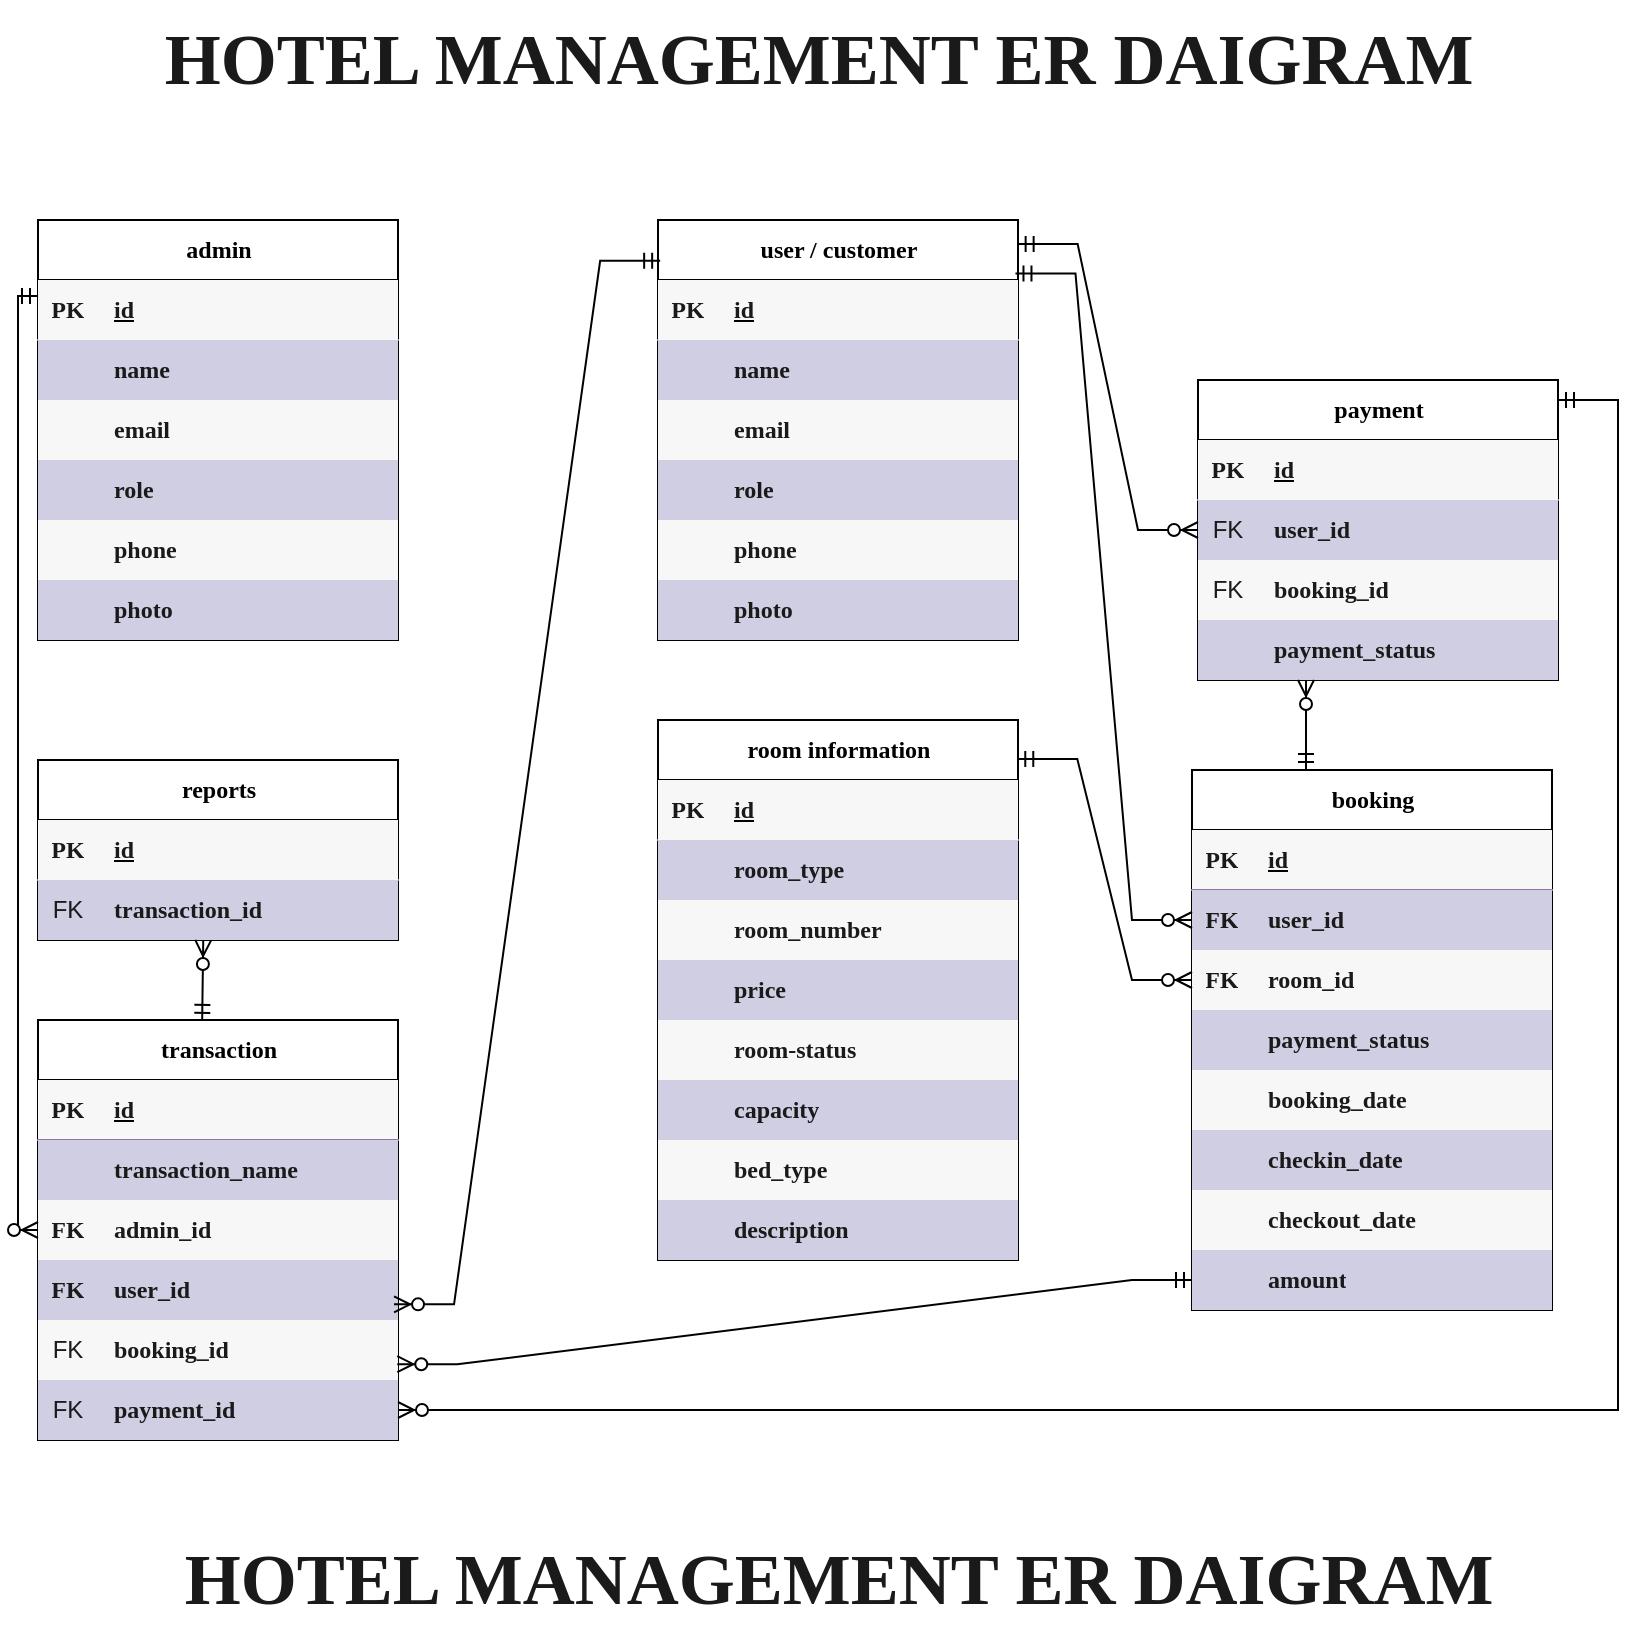 <mxfile version="21.3.5" type="device">
  <diagram id="C5RBs43oDa-KdzZeNtuy" name="Page-1">
    <mxGraphModel dx="1257" dy="1778" grid="1" gridSize="10" guides="1" tooltips="1" connect="1" arrows="1" fold="1" page="1" pageScale="1" pageWidth="827" pageHeight="1169" background="#ffffff" math="0" shadow="0">
      <root>
        <mxCell id="WIyWlLk6GJQsqaUBKTNV-0" />
        <mxCell id="WIyWlLk6GJQsqaUBKTNV-1" parent="WIyWlLk6GJQsqaUBKTNV-0" />
        <mxCell id="de1BIkefBq2AKRC7GLO7-36" value="&lt;font face=&quot;Times New Roman&quot;&gt;user / customer&lt;/font&gt;" style="shape=table;startSize=30;container=1;collapsible=1;childLayout=tableLayout;fixedRows=1;rowLines=0;fontStyle=1;align=center;resizeLast=1;html=1;" vertex="1" parent="WIyWlLk6GJQsqaUBKTNV-1">
          <mxGeometry x="380" y="40" width="180" height="210" as="geometry" />
        </mxCell>
        <mxCell id="de1BIkefBq2AKRC7GLO7-37" value="" style="shape=tableRow;horizontal=0;startSize=0;swimlaneHead=0;swimlaneBody=0;fillColor=#F1F5F9;collapsible=0;dropTarget=0;points=[[0,0.5],[1,0.5]];portConstraint=eastwest;top=0;left=0;right=0;bottom=1;strokeColor=#9673a6;" vertex="1" parent="de1BIkefBq2AKRC7GLO7-36">
          <mxGeometry y="30" width="180" height="30" as="geometry" />
        </mxCell>
        <mxCell id="de1BIkefBq2AKRC7GLO7-38" value="&lt;font face=&quot;Times New Roman&quot; color=&quot;#1a1a1a&quot;&gt;PK&lt;/font&gt;" style="shape=partialRectangle;connectable=0;fillColor=#F7F7F8;top=0;left=0;bottom=0;right=0;fontStyle=1;overflow=hidden;whiteSpace=wrap;html=1;strokeColor=#36393d;" vertex="1" parent="de1BIkefBq2AKRC7GLO7-37">
          <mxGeometry width="30" height="30" as="geometry">
            <mxRectangle width="30" height="30" as="alternateBounds" />
          </mxGeometry>
        </mxCell>
        <mxCell id="de1BIkefBq2AKRC7GLO7-39" value="&lt;font face=&quot;Times New Roman&quot; color=&quot;#1a1a1a&quot;&gt;id&lt;/font&gt;" style="shape=partialRectangle;connectable=0;fillColor=#F7F7F8;top=0;left=0;bottom=0;right=0;align=left;spacingLeft=6;fontStyle=5;overflow=hidden;whiteSpace=wrap;html=1;strokeColor=#36393d;" vertex="1" parent="de1BIkefBq2AKRC7GLO7-37">
          <mxGeometry x="30" width="150" height="30" as="geometry">
            <mxRectangle width="150" height="30" as="alternateBounds" />
          </mxGeometry>
        </mxCell>
        <mxCell id="de1BIkefBq2AKRC7GLO7-40" value="" style="shape=tableRow;horizontal=0;startSize=0;swimlaneHead=0;swimlaneBody=0;fillColor=#d0cee2;collapsible=0;dropTarget=0;points=[[0,0.5],[1,0.5]];portConstraint=eastwest;top=0;left=0;right=0;bottom=0;strokeColor=#56517e;" vertex="1" parent="de1BIkefBq2AKRC7GLO7-36">
          <mxGeometry y="60" width="180" height="30" as="geometry" />
        </mxCell>
        <mxCell id="de1BIkefBq2AKRC7GLO7-41" value="" style="shape=partialRectangle;connectable=0;fillColor=none;top=0;left=0;bottom=0;right=0;editable=1;overflow=hidden;whiteSpace=wrap;html=1;" vertex="1" parent="de1BIkefBq2AKRC7GLO7-40">
          <mxGeometry width="30" height="30" as="geometry">
            <mxRectangle width="30" height="30" as="alternateBounds" />
          </mxGeometry>
        </mxCell>
        <mxCell id="de1BIkefBq2AKRC7GLO7-42" value="&lt;font face=&quot;Times New Roman&quot; color=&quot;#1a1a1a&quot;&gt;&lt;b&gt;name&lt;/b&gt;&lt;/font&gt;" style="shape=partialRectangle;connectable=0;fillColor=none;top=0;left=0;bottom=0;right=0;align=left;spacingLeft=6;overflow=hidden;whiteSpace=wrap;html=1;" vertex="1" parent="de1BIkefBq2AKRC7GLO7-40">
          <mxGeometry x="30" width="150" height="30" as="geometry">
            <mxRectangle width="150" height="30" as="alternateBounds" />
          </mxGeometry>
        </mxCell>
        <mxCell id="de1BIkefBq2AKRC7GLO7-43" value="" style="shape=tableRow;horizontal=0;startSize=0;swimlaneHead=0;swimlaneBody=0;fillColor=#F7F7F8;collapsible=0;dropTarget=0;points=[[0,0.5],[1,0.5]];portConstraint=eastwest;top=0;left=0;right=0;bottom=0;strokeColor=#36393d;" vertex="1" parent="de1BIkefBq2AKRC7GLO7-36">
          <mxGeometry y="90" width="180" height="30" as="geometry" />
        </mxCell>
        <mxCell id="de1BIkefBq2AKRC7GLO7-44" value="" style="shape=partialRectangle;connectable=0;fillColor=none;top=0;left=0;bottom=0;right=0;editable=1;overflow=hidden;whiteSpace=wrap;html=1;" vertex="1" parent="de1BIkefBq2AKRC7GLO7-43">
          <mxGeometry width="30" height="30" as="geometry">
            <mxRectangle width="30" height="30" as="alternateBounds" />
          </mxGeometry>
        </mxCell>
        <mxCell id="de1BIkefBq2AKRC7GLO7-45" value="&lt;font face=&quot;Times New Roman&quot; color=&quot;#1a1a1a&quot;&gt;&lt;b&gt;email&lt;/b&gt;&lt;/font&gt;" style="shape=partialRectangle;connectable=0;fillColor=none;top=0;left=0;bottom=0;right=0;align=left;spacingLeft=6;overflow=hidden;whiteSpace=wrap;html=1;" vertex="1" parent="de1BIkefBq2AKRC7GLO7-43">
          <mxGeometry x="30" width="150" height="30" as="geometry">
            <mxRectangle width="150" height="30" as="alternateBounds" />
          </mxGeometry>
        </mxCell>
        <mxCell id="de1BIkefBq2AKRC7GLO7-46" value="" style="shape=tableRow;horizontal=0;startSize=0;swimlaneHead=0;swimlaneBody=0;fillColor=#d0cee2;collapsible=0;dropTarget=0;points=[[0,0.5],[1,0.5]];portConstraint=eastwest;top=0;left=0;right=0;bottom=0;strokeColor=#56517e;" vertex="1" parent="de1BIkefBq2AKRC7GLO7-36">
          <mxGeometry y="120" width="180" height="30" as="geometry" />
        </mxCell>
        <mxCell id="de1BIkefBq2AKRC7GLO7-47" value="" style="shape=partialRectangle;connectable=0;fillColor=none;top=0;left=0;bottom=0;right=0;editable=1;overflow=hidden;whiteSpace=wrap;html=1;" vertex="1" parent="de1BIkefBq2AKRC7GLO7-46">
          <mxGeometry width="30" height="30" as="geometry">
            <mxRectangle width="30" height="30" as="alternateBounds" />
          </mxGeometry>
        </mxCell>
        <mxCell id="de1BIkefBq2AKRC7GLO7-48" value="&lt;font face=&quot;Times New Roman&quot; color=&quot;#1a1a1a&quot;&gt;&lt;b&gt;role&lt;/b&gt;&lt;/font&gt;" style="shape=partialRectangle;connectable=0;fillColor=none;top=0;left=0;bottom=0;right=0;align=left;spacingLeft=6;overflow=hidden;whiteSpace=wrap;html=1;" vertex="1" parent="de1BIkefBq2AKRC7GLO7-46">
          <mxGeometry x="30" width="150" height="30" as="geometry">
            <mxRectangle width="150" height="30" as="alternateBounds" />
          </mxGeometry>
        </mxCell>
        <mxCell id="de1BIkefBq2AKRC7GLO7-65" value="" style="shape=tableRow;horizontal=0;startSize=0;swimlaneHead=0;swimlaneBody=0;fillColor=#F7F7F8;collapsible=0;dropTarget=0;points=[[0,0.5],[1,0.5]];portConstraint=eastwest;top=0;left=0;right=0;bottom=0;strokeColor=#36393d;" vertex="1" parent="de1BIkefBq2AKRC7GLO7-36">
          <mxGeometry y="150" width="180" height="30" as="geometry" />
        </mxCell>
        <mxCell id="de1BIkefBq2AKRC7GLO7-66" value="" style="shape=partialRectangle;connectable=0;fillColor=none;top=0;left=0;bottom=0;right=0;editable=1;overflow=hidden;whiteSpace=wrap;html=1;" vertex="1" parent="de1BIkefBq2AKRC7GLO7-65">
          <mxGeometry width="30" height="30" as="geometry">
            <mxRectangle width="30" height="30" as="alternateBounds" />
          </mxGeometry>
        </mxCell>
        <mxCell id="de1BIkefBq2AKRC7GLO7-67" value="&lt;font face=&quot;Times New Roman&quot; color=&quot;#1a1a1a&quot;&gt;&lt;b&gt;phone&lt;/b&gt;&lt;/font&gt;" style="shape=partialRectangle;connectable=0;fillColor=none;top=0;left=0;bottom=0;right=0;align=left;spacingLeft=6;overflow=hidden;whiteSpace=wrap;html=1;" vertex="1" parent="de1BIkefBq2AKRC7GLO7-65">
          <mxGeometry x="30" width="150" height="30" as="geometry">
            <mxRectangle width="150" height="30" as="alternateBounds" />
          </mxGeometry>
        </mxCell>
        <mxCell id="de1BIkefBq2AKRC7GLO7-68" value="" style="shape=tableRow;horizontal=0;startSize=0;swimlaneHead=0;swimlaneBody=0;fillColor=#d0cee2;collapsible=0;dropTarget=0;points=[[0,0.5],[1,0.5]];portConstraint=eastwest;top=0;left=0;right=0;bottom=0;strokeColor=#56517e;" vertex="1" parent="de1BIkefBq2AKRC7GLO7-36">
          <mxGeometry y="180" width="180" height="30" as="geometry" />
        </mxCell>
        <mxCell id="de1BIkefBq2AKRC7GLO7-69" value="" style="shape=partialRectangle;connectable=0;fillColor=none;top=0;left=0;bottom=0;right=0;editable=1;overflow=hidden;whiteSpace=wrap;html=1;" vertex="1" parent="de1BIkefBq2AKRC7GLO7-68">
          <mxGeometry width="30" height="30" as="geometry">
            <mxRectangle width="30" height="30" as="alternateBounds" />
          </mxGeometry>
        </mxCell>
        <mxCell id="de1BIkefBq2AKRC7GLO7-70" value="&lt;font face=&quot;Times New Roman&quot; color=&quot;#1a1a1a&quot;&gt;&lt;b&gt;photo&lt;/b&gt;&lt;/font&gt;" style="shape=partialRectangle;connectable=0;fillColor=none;top=0;left=0;bottom=0;right=0;align=left;spacingLeft=6;overflow=hidden;whiteSpace=wrap;html=1;" vertex="1" parent="de1BIkefBq2AKRC7GLO7-68">
          <mxGeometry x="30" width="150" height="30" as="geometry">
            <mxRectangle width="150" height="30" as="alternateBounds" />
          </mxGeometry>
        </mxCell>
        <mxCell id="de1BIkefBq2AKRC7GLO7-71" value="&lt;font face=&quot;Times New Roman&quot;&gt;admin&lt;/font&gt;" style="shape=table;startSize=30;container=1;collapsible=1;childLayout=tableLayout;fixedRows=1;rowLines=0;fontStyle=1;align=center;resizeLast=1;html=1;" vertex="1" parent="WIyWlLk6GJQsqaUBKTNV-1">
          <mxGeometry x="70" y="40" width="180" height="210" as="geometry" />
        </mxCell>
        <mxCell id="de1BIkefBq2AKRC7GLO7-72" value="" style="shape=tableRow;horizontal=0;startSize=0;swimlaneHead=0;swimlaneBody=0;fillColor=#F1F5F9;collapsible=0;dropTarget=0;points=[[0,0.5],[1,0.5]];portConstraint=eastwest;top=0;left=0;right=0;bottom=1;strokeColor=#9673a6;" vertex="1" parent="de1BIkefBq2AKRC7GLO7-71">
          <mxGeometry y="30" width="180" height="30" as="geometry" />
        </mxCell>
        <mxCell id="de1BIkefBq2AKRC7GLO7-73" value="&lt;font face=&quot;Times New Roman&quot; color=&quot;#1a1a1a&quot;&gt;PK&lt;/font&gt;" style="shape=partialRectangle;connectable=0;fillColor=#F7F7F8;top=0;left=0;bottom=0;right=0;fontStyle=1;overflow=hidden;whiteSpace=wrap;html=1;strokeColor=#36393d;" vertex="1" parent="de1BIkefBq2AKRC7GLO7-72">
          <mxGeometry width="30" height="30" as="geometry">
            <mxRectangle width="30" height="30" as="alternateBounds" />
          </mxGeometry>
        </mxCell>
        <mxCell id="de1BIkefBq2AKRC7GLO7-74" value="&lt;font color=&quot;#1a1a1a&quot;&gt;id&lt;/font&gt;" style="shape=partialRectangle;connectable=0;fillColor=#F7F7F8;top=0;left=0;bottom=0;right=0;align=left;spacingLeft=6;fontStyle=5;overflow=hidden;whiteSpace=wrap;html=1;strokeColor=#36393d;fontFamily=Times New Roman;" vertex="1" parent="de1BIkefBq2AKRC7GLO7-72">
          <mxGeometry x="30" width="150" height="30" as="geometry">
            <mxRectangle width="150" height="30" as="alternateBounds" />
          </mxGeometry>
        </mxCell>
        <mxCell id="de1BIkefBq2AKRC7GLO7-75" value="" style="shape=tableRow;horizontal=0;startSize=0;swimlaneHead=0;swimlaneBody=0;fillColor=#d0cee2;collapsible=0;dropTarget=0;points=[[0,0.5],[1,0.5]];portConstraint=eastwest;top=0;left=0;right=0;bottom=0;strokeColor=#56517e;" vertex="1" parent="de1BIkefBq2AKRC7GLO7-71">
          <mxGeometry y="60" width="180" height="30" as="geometry" />
        </mxCell>
        <mxCell id="de1BIkefBq2AKRC7GLO7-76" value="" style="shape=partialRectangle;connectable=0;fillColor=none;top=0;left=0;bottom=0;right=0;editable=1;overflow=hidden;whiteSpace=wrap;html=1;" vertex="1" parent="de1BIkefBq2AKRC7GLO7-75">
          <mxGeometry width="30" height="30" as="geometry">
            <mxRectangle width="30" height="30" as="alternateBounds" />
          </mxGeometry>
        </mxCell>
        <mxCell id="de1BIkefBq2AKRC7GLO7-77" value="&lt;font color=&quot;#1a1a1a&quot;&gt;&lt;b&gt;name&lt;/b&gt;&lt;/font&gt;" style="shape=partialRectangle;connectable=0;fillColor=none;top=0;left=0;bottom=0;right=0;align=left;spacingLeft=6;overflow=hidden;whiteSpace=wrap;html=1;fontFamily=Times New Roman;" vertex="1" parent="de1BIkefBq2AKRC7GLO7-75">
          <mxGeometry x="30" width="150" height="30" as="geometry">
            <mxRectangle width="150" height="30" as="alternateBounds" />
          </mxGeometry>
        </mxCell>
        <mxCell id="de1BIkefBq2AKRC7GLO7-78" value="" style="shape=tableRow;horizontal=0;startSize=0;swimlaneHead=0;swimlaneBody=0;fillColor=#F7F7F8;collapsible=0;dropTarget=0;points=[[0,0.5],[1,0.5]];portConstraint=eastwest;top=0;left=0;right=0;bottom=0;strokeColor=#36393d;" vertex="1" parent="de1BIkefBq2AKRC7GLO7-71">
          <mxGeometry y="90" width="180" height="30" as="geometry" />
        </mxCell>
        <mxCell id="de1BIkefBq2AKRC7GLO7-79" value="" style="shape=partialRectangle;connectable=0;fillColor=none;top=0;left=0;bottom=0;right=0;editable=1;overflow=hidden;whiteSpace=wrap;html=1;" vertex="1" parent="de1BIkefBq2AKRC7GLO7-78">
          <mxGeometry width="30" height="30" as="geometry">
            <mxRectangle width="30" height="30" as="alternateBounds" />
          </mxGeometry>
        </mxCell>
        <mxCell id="de1BIkefBq2AKRC7GLO7-80" value="&lt;font color=&quot;#1a1a1a&quot;&gt;&lt;b&gt;email&lt;/b&gt;&lt;/font&gt;" style="shape=partialRectangle;connectable=0;fillColor=none;top=0;left=0;bottom=0;right=0;align=left;spacingLeft=6;overflow=hidden;whiteSpace=wrap;html=1;fontFamily=Times New Roman;" vertex="1" parent="de1BIkefBq2AKRC7GLO7-78">
          <mxGeometry x="30" width="150" height="30" as="geometry">
            <mxRectangle width="150" height="30" as="alternateBounds" />
          </mxGeometry>
        </mxCell>
        <mxCell id="de1BIkefBq2AKRC7GLO7-81" value="" style="shape=tableRow;horizontal=0;startSize=0;swimlaneHead=0;swimlaneBody=0;fillColor=#d0cee2;collapsible=0;dropTarget=0;points=[[0,0.5],[1,0.5]];portConstraint=eastwest;top=0;left=0;right=0;bottom=0;strokeColor=#56517e;" vertex="1" parent="de1BIkefBq2AKRC7GLO7-71">
          <mxGeometry y="120" width="180" height="30" as="geometry" />
        </mxCell>
        <mxCell id="de1BIkefBq2AKRC7GLO7-82" value="" style="shape=partialRectangle;connectable=0;fillColor=none;top=0;left=0;bottom=0;right=0;editable=1;overflow=hidden;whiteSpace=wrap;html=1;" vertex="1" parent="de1BIkefBq2AKRC7GLO7-81">
          <mxGeometry width="30" height="30" as="geometry">
            <mxRectangle width="30" height="30" as="alternateBounds" />
          </mxGeometry>
        </mxCell>
        <mxCell id="de1BIkefBq2AKRC7GLO7-83" value="&lt;font color=&quot;#1a1a1a&quot;&gt;&lt;b&gt;role&lt;/b&gt;&lt;/font&gt;" style="shape=partialRectangle;connectable=0;fillColor=none;top=0;left=0;bottom=0;right=0;align=left;spacingLeft=6;overflow=hidden;whiteSpace=wrap;html=1;fontFamily=Times New Roman;" vertex="1" parent="de1BIkefBq2AKRC7GLO7-81">
          <mxGeometry x="30" width="150" height="30" as="geometry">
            <mxRectangle width="150" height="30" as="alternateBounds" />
          </mxGeometry>
        </mxCell>
        <mxCell id="de1BIkefBq2AKRC7GLO7-84" value="" style="shape=tableRow;horizontal=0;startSize=0;swimlaneHead=0;swimlaneBody=0;fillColor=#F7F7F8;collapsible=0;dropTarget=0;points=[[0,0.5],[1,0.5]];portConstraint=eastwest;top=0;left=0;right=0;bottom=0;strokeColor=#36393d;" vertex="1" parent="de1BIkefBq2AKRC7GLO7-71">
          <mxGeometry y="150" width="180" height="30" as="geometry" />
        </mxCell>
        <mxCell id="de1BIkefBq2AKRC7GLO7-85" value="" style="shape=partialRectangle;connectable=0;fillColor=none;top=0;left=0;bottom=0;right=0;editable=1;overflow=hidden;whiteSpace=wrap;html=1;" vertex="1" parent="de1BIkefBq2AKRC7GLO7-84">
          <mxGeometry width="30" height="30" as="geometry">
            <mxRectangle width="30" height="30" as="alternateBounds" />
          </mxGeometry>
        </mxCell>
        <mxCell id="de1BIkefBq2AKRC7GLO7-86" value="&lt;font color=&quot;#1a1a1a&quot;&gt;&lt;b&gt;phone&lt;/b&gt;&lt;/font&gt;" style="shape=partialRectangle;connectable=0;fillColor=none;top=0;left=0;bottom=0;right=0;align=left;spacingLeft=6;overflow=hidden;whiteSpace=wrap;html=1;fontFamily=Times New Roman;" vertex="1" parent="de1BIkefBq2AKRC7GLO7-84">
          <mxGeometry x="30" width="150" height="30" as="geometry">
            <mxRectangle width="150" height="30" as="alternateBounds" />
          </mxGeometry>
        </mxCell>
        <mxCell id="de1BIkefBq2AKRC7GLO7-87" value="" style="shape=tableRow;horizontal=0;startSize=0;swimlaneHead=0;swimlaneBody=0;fillColor=#d0cee2;collapsible=0;dropTarget=0;points=[[0,0.5],[1,0.5]];portConstraint=eastwest;top=0;left=0;right=0;bottom=0;strokeColor=#56517e;" vertex="1" parent="de1BIkefBq2AKRC7GLO7-71">
          <mxGeometry y="180" width="180" height="30" as="geometry" />
        </mxCell>
        <mxCell id="de1BIkefBq2AKRC7GLO7-88" value="" style="shape=partialRectangle;connectable=0;fillColor=none;top=0;left=0;bottom=0;right=0;editable=1;overflow=hidden;whiteSpace=wrap;html=1;" vertex="1" parent="de1BIkefBq2AKRC7GLO7-87">
          <mxGeometry width="30" height="30" as="geometry">
            <mxRectangle width="30" height="30" as="alternateBounds" />
          </mxGeometry>
        </mxCell>
        <mxCell id="de1BIkefBq2AKRC7GLO7-89" value="&lt;font color=&quot;#1a1a1a&quot;&gt;&lt;b&gt;photo&lt;/b&gt;&lt;/font&gt;" style="shape=partialRectangle;connectable=0;fillColor=none;top=0;left=0;bottom=0;right=0;align=left;spacingLeft=6;overflow=hidden;whiteSpace=wrap;html=1;fontFamily=Times New Roman;" vertex="1" parent="de1BIkefBq2AKRC7GLO7-87">
          <mxGeometry x="30" width="150" height="30" as="geometry">
            <mxRectangle width="150" height="30" as="alternateBounds" />
          </mxGeometry>
        </mxCell>
        <mxCell id="de1BIkefBq2AKRC7GLO7-90" value="&lt;font face=&quot;Times New Roman&quot;&gt;booking&lt;/font&gt;" style="shape=table;startSize=30;container=1;collapsible=1;childLayout=tableLayout;fixedRows=1;rowLines=0;fontStyle=1;align=center;resizeLast=1;html=1;" vertex="1" parent="WIyWlLk6GJQsqaUBKTNV-1">
          <mxGeometry x="647" y="315" width="180" height="270" as="geometry" />
        </mxCell>
        <mxCell id="de1BIkefBq2AKRC7GLO7-91" value="" style="shape=tableRow;horizontal=0;startSize=0;swimlaneHead=0;swimlaneBody=0;fillColor=#F7F7F8;collapsible=0;dropTarget=0;points=[[0,0.5],[1,0.5]];portConstraint=eastwest;top=0;left=0;right=0;bottom=1;strokeColor=#9673a6;" vertex="1" parent="de1BIkefBq2AKRC7GLO7-90">
          <mxGeometry y="30" width="180" height="30" as="geometry" />
        </mxCell>
        <mxCell id="de1BIkefBq2AKRC7GLO7-92" value="&lt;font face=&quot;Times New Roman&quot; color=&quot;#1a1a1a&quot;&gt;PK&lt;/font&gt;" style="shape=partialRectangle;connectable=0;fillColor=none;top=0;left=0;bottom=0;right=0;fontStyle=1;overflow=hidden;whiteSpace=wrap;html=1;" vertex="1" parent="de1BIkefBq2AKRC7GLO7-91">
          <mxGeometry width="30" height="30" as="geometry">
            <mxRectangle width="30" height="30" as="alternateBounds" />
          </mxGeometry>
        </mxCell>
        <mxCell id="de1BIkefBq2AKRC7GLO7-93" value="&lt;font face=&quot;Times New Roman&quot; color=&quot;#1a1a1a&quot;&gt;id&lt;/font&gt;" style="shape=partialRectangle;connectable=0;top=0;left=0;bottom=0;right=0;align=left;spacingLeft=6;fontStyle=5;overflow=hidden;whiteSpace=wrap;html=1;fillColor=none;" vertex="1" parent="de1BIkefBq2AKRC7GLO7-91">
          <mxGeometry x="30" width="150" height="30" as="geometry">
            <mxRectangle width="150" height="30" as="alternateBounds" />
          </mxGeometry>
        </mxCell>
        <mxCell id="de1BIkefBq2AKRC7GLO7-94" value="" style="shape=tableRow;horizontal=0;startSize=0;swimlaneHead=0;swimlaneBody=0;fillColor=#d0cee2;collapsible=0;dropTarget=0;points=[[0,0.5],[1,0.5]];portConstraint=eastwest;top=0;left=0;right=0;bottom=0;strokeColor=#56517e;" vertex="1" parent="de1BIkefBq2AKRC7GLO7-90">
          <mxGeometry y="60" width="180" height="30" as="geometry" />
        </mxCell>
        <mxCell id="de1BIkefBq2AKRC7GLO7-95" value="&lt;font face=&quot;Times New Roman&quot; color=&quot;#1a1a1a&quot;&gt;&lt;b&gt;FK&lt;/b&gt;&lt;/font&gt;" style="shape=partialRectangle;connectable=0;fillColor=none;top=0;left=0;bottom=0;right=0;editable=1;overflow=hidden;whiteSpace=wrap;html=1;" vertex="1" parent="de1BIkefBq2AKRC7GLO7-94">
          <mxGeometry width="30" height="30" as="geometry">
            <mxRectangle width="30" height="30" as="alternateBounds" />
          </mxGeometry>
        </mxCell>
        <mxCell id="de1BIkefBq2AKRC7GLO7-96" value="&lt;font face=&quot;Times New Roman&quot; color=&quot;#1a1a1a&quot;&gt;&lt;b&gt;user_id&lt;/b&gt;&lt;/font&gt;" style="shape=partialRectangle;connectable=0;fillColor=none;top=0;left=0;bottom=0;right=0;align=left;spacingLeft=6;overflow=hidden;whiteSpace=wrap;html=1;" vertex="1" parent="de1BIkefBq2AKRC7GLO7-94">
          <mxGeometry x="30" width="150" height="30" as="geometry">
            <mxRectangle width="150" height="30" as="alternateBounds" />
          </mxGeometry>
        </mxCell>
        <mxCell id="de1BIkefBq2AKRC7GLO7-97" value="" style="shape=tableRow;horizontal=0;startSize=0;swimlaneHead=0;swimlaneBody=0;fillColor=#F7F7F8;collapsible=0;dropTarget=0;points=[[0,0.5],[1,0.5]];portConstraint=eastwest;top=0;left=0;right=0;bottom=0;strokeColor=#36393d;" vertex="1" parent="de1BIkefBq2AKRC7GLO7-90">
          <mxGeometry y="90" width="180" height="30" as="geometry" />
        </mxCell>
        <mxCell id="de1BIkefBq2AKRC7GLO7-98" value="&lt;font face=&quot;Times New Roman&quot; color=&quot;#1a1a1a&quot;&gt;&lt;b&gt;FK&lt;/b&gt;&lt;/font&gt;" style="shape=partialRectangle;connectable=0;fillColor=none;top=0;left=0;bottom=0;right=0;editable=1;overflow=hidden;whiteSpace=wrap;html=1;" vertex="1" parent="de1BIkefBq2AKRC7GLO7-97">
          <mxGeometry width="30" height="30" as="geometry">
            <mxRectangle width="30" height="30" as="alternateBounds" />
          </mxGeometry>
        </mxCell>
        <mxCell id="de1BIkefBq2AKRC7GLO7-99" value="&lt;font face=&quot;Times New Roman&quot; color=&quot;#1a1a1a&quot;&gt;&lt;b&gt;room_id&lt;/b&gt;&lt;/font&gt;" style="shape=partialRectangle;connectable=0;fillColor=none;top=0;left=0;bottom=0;right=0;align=left;spacingLeft=6;overflow=hidden;whiteSpace=wrap;html=1;" vertex="1" parent="de1BIkefBq2AKRC7GLO7-97">
          <mxGeometry x="30" width="150" height="30" as="geometry">
            <mxRectangle width="150" height="30" as="alternateBounds" />
          </mxGeometry>
        </mxCell>
        <mxCell id="de1BIkefBq2AKRC7GLO7-100" value="" style="shape=tableRow;horizontal=0;startSize=0;swimlaneHead=0;swimlaneBody=0;fillColor=#d0cee2;collapsible=0;dropTarget=0;points=[[0,0.5],[1,0.5]];portConstraint=eastwest;top=0;left=0;right=0;bottom=0;strokeColor=#56517e;" vertex="1" parent="de1BIkefBq2AKRC7GLO7-90">
          <mxGeometry y="120" width="180" height="30" as="geometry" />
        </mxCell>
        <mxCell id="de1BIkefBq2AKRC7GLO7-101" value="" style="shape=partialRectangle;connectable=0;fillColor=none;top=0;left=0;bottom=0;right=0;editable=1;overflow=hidden;whiteSpace=wrap;html=1;" vertex="1" parent="de1BIkefBq2AKRC7GLO7-100">
          <mxGeometry width="30" height="30" as="geometry">
            <mxRectangle width="30" height="30" as="alternateBounds" />
          </mxGeometry>
        </mxCell>
        <mxCell id="de1BIkefBq2AKRC7GLO7-102" value="&lt;font face=&quot;Times New Roman&quot; color=&quot;#1a1a1a&quot;&gt;&lt;b&gt;payment_status&lt;/b&gt;&lt;/font&gt;" style="shape=partialRectangle;connectable=0;fillColor=none;top=0;left=0;bottom=0;right=0;align=left;spacingLeft=6;overflow=hidden;whiteSpace=wrap;html=1;" vertex="1" parent="de1BIkefBq2AKRC7GLO7-100">
          <mxGeometry x="30" width="150" height="30" as="geometry">
            <mxRectangle width="150" height="30" as="alternateBounds" />
          </mxGeometry>
        </mxCell>
        <mxCell id="de1BIkefBq2AKRC7GLO7-103" value="" style="shape=tableRow;horizontal=0;startSize=0;swimlaneHead=0;swimlaneBody=0;fillColor=#F7F7F8;collapsible=0;dropTarget=0;points=[[0,0.5],[1,0.5]];portConstraint=eastwest;top=0;left=0;right=0;bottom=0;strokeColor=#36393d;" vertex="1" parent="de1BIkefBq2AKRC7GLO7-90">
          <mxGeometry y="150" width="180" height="30" as="geometry" />
        </mxCell>
        <mxCell id="de1BIkefBq2AKRC7GLO7-104" value="" style="shape=partialRectangle;connectable=0;fillColor=none;top=0;left=0;bottom=0;right=0;editable=1;overflow=hidden;whiteSpace=wrap;html=1;" vertex="1" parent="de1BIkefBq2AKRC7GLO7-103">
          <mxGeometry width="30" height="30" as="geometry">
            <mxRectangle width="30" height="30" as="alternateBounds" />
          </mxGeometry>
        </mxCell>
        <mxCell id="de1BIkefBq2AKRC7GLO7-105" value="&lt;font face=&quot;Times New Roman&quot; color=&quot;#1a1a1a&quot;&gt;&lt;b&gt;booking_date&lt;/b&gt;&lt;/font&gt;" style="shape=partialRectangle;connectable=0;fillColor=none;top=0;left=0;bottom=0;right=0;align=left;spacingLeft=6;overflow=hidden;whiteSpace=wrap;html=1;" vertex="1" parent="de1BIkefBq2AKRC7GLO7-103">
          <mxGeometry x="30" width="150" height="30" as="geometry">
            <mxRectangle width="150" height="30" as="alternateBounds" />
          </mxGeometry>
        </mxCell>
        <mxCell id="de1BIkefBq2AKRC7GLO7-106" value="" style="shape=tableRow;horizontal=0;startSize=0;swimlaneHead=0;swimlaneBody=0;fillColor=#d0cee2;collapsible=0;dropTarget=0;points=[[0,0.5],[1,0.5]];portConstraint=eastwest;top=0;left=0;right=0;bottom=0;strokeColor=#56517e;" vertex="1" parent="de1BIkefBq2AKRC7GLO7-90">
          <mxGeometry y="180" width="180" height="30" as="geometry" />
        </mxCell>
        <mxCell id="de1BIkefBq2AKRC7GLO7-107" value="" style="shape=partialRectangle;connectable=0;fillColor=none;top=0;left=0;bottom=0;right=0;editable=1;overflow=hidden;whiteSpace=wrap;html=1;" vertex="1" parent="de1BIkefBq2AKRC7GLO7-106">
          <mxGeometry width="30" height="30" as="geometry">
            <mxRectangle width="30" height="30" as="alternateBounds" />
          </mxGeometry>
        </mxCell>
        <mxCell id="de1BIkefBq2AKRC7GLO7-108" value="&lt;font face=&quot;Times New Roman&quot; color=&quot;#1a1a1a&quot;&gt;&lt;b&gt;checkin_date&lt;/b&gt;&lt;/font&gt;" style="shape=partialRectangle;connectable=0;fillColor=none;top=0;left=0;bottom=0;right=0;align=left;spacingLeft=6;overflow=hidden;whiteSpace=wrap;html=1;" vertex="1" parent="de1BIkefBq2AKRC7GLO7-106">
          <mxGeometry x="30" width="150" height="30" as="geometry">
            <mxRectangle width="150" height="30" as="alternateBounds" />
          </mxGeometry>
        </mxCell>
        <mxCell id="de1BIkefBq2AKRC7GLO7-109" value="" style="shape=tableRow;horizontal=0;startSize=0;swimlaneHead=0;swimlaneBody=0;fillColor=#F7F7F8;collapsible=0;dropTarget=0;points=[[0,0.5],[1,0.5]];portConstraint=eastwest;top=0;left=0;right=0;bottom=0;strokeColor=#56517e;" vertex="1" parent="de1BIkefBq2AKRC7GLO7-90">
          <mxGeometry y="210" width="180" height="30" as="geometry" />
        </mxCell>
        <mxCell id="de1BIkefBq2AKRC7GLO7-110" value="" style="shape=partialRectangle;connectable=0;fillColor=none;top=0;left=0;bottom=0;right=0;editable=1;overflow=hidden;whiteSpace=wrap;html=1;" vertex="1" parent="de1BIkefBq2AKRC7GLO7-109">
          <mxGeometry width="30" height="30" as="geometry">
            <mxRectangle width="30" height="30" as="alternateBounds" />
          </mxGeometry>
        </mxCell>
        <mxCell id="de1BIkefBq2AKRC7GLO7-111" value="&lt;font face=&quot;Times New Roman&quot; color=&quot;#1a1a1a&quot;&gt;&lt;b&gt;checkout_date&lt;/b&gt;&lt;/font&gt;" style="shape=partialRectangle;connectable=0;fillColor=none;top=0;left=0;bottom=0;right=0;align=left;spacingLeft=6;overflow=hidden;whiteSpace=wrap;html=1;" vertex="1" parent="de1BIkefBq2AKRC7GLO7-109">
          <mxGeometry x="30" width="150" height="30" as="geometry">
            <mxRectangle width="150" height="30" as="alternateBounds" />
          </mxGeometry>
        </mxCell>
        <mxCell id="de1BIkefBq2AKRC7GLO7-112" value="" style="shape=tableRow;horizontal=0;startSize=0;swimlaneHead=0;swimlaneBody=0;fillColor=#d0cee2;collapsible=0;dropTarget=0;points=[[0,0.5],[1,0.5]];portConstraint=eastwest;top=0;left=0;right=0;bottom=0;strokeColor=#56517e;" vertex="1" parent="de1BIkefBq2AKRC7GLO7-90">
          <mxGeometry y="240" width="180" height="30" as="geometry" />
        </mxCell>
        <mxCell id="de1BIkefBq2AKRC7GLO7-113" value="" style="shape=partialRectangle;connectable=0;fillColor=none;top=0;left=0;bottom=0;right=0;editable=1;overflow=hidden;whiteSpace=wrap;html=1;" vertex="1" parent="de1BIkefBq2AKRC7GLO7-112">
          <mxGeometry width="30" height="30" as="geometry">
            <mxRectangle width="30" height="30" as="alternateBounds" />
          </mxGeometry>
        </mxCell>
        <mxCell id="de1BIkefBq2AKRC7GLO7-114" value="&lt;font face=&quot;Times New Roman&quot; color=&quot;#1a1a1a&quot;&gt;&lt;b&gt;amount&lt;/b&gt;&lt;/font&gt;" style="shape=partialRectangle;connectable=0;fillColor=none;top=0;left=0;bottom=0;right=0;align=left;spacingLeft=6;overflow=hidden;whiteSpace=wrap;html=1;" vertex="1" parent="de1BIkefBq2AKRC7GLO7-112">
          <mxGeometry x="30" width="150" height="30" as="geometry">
            <mxRectangle width="150" height="30" as="alternateBounds" />
          </mxGeometry>
        </mxCell>
        <mxCell id="de1BIkefBq2AKRC7GLO7-115" value="&lt;font face=&quot;Times New Roman&quot;&gt;room information&lt;/font&gt;" style="shape=table;startSize=30;container=1;collapsible=1;childLayout=tableLayout;fixedRows=1;rowLines=0;fontStyle=1;align=center;resizeLast=1;html=1;" vertex="1" parent="WIyWlLk6GJQsqaUBKTNV-1">
          <mxGeometry x="380" y="290" width="180" height="270" as="geometry" />
        </mxCell>
        <mxCell id="de1BIkefBq2AKRC7GLO7-116" value="" style="shape=tableRow;horizontal=0;startSize=0;swimlaneHead=0;swimlaneBody=0;fillColor=#F1F5F9;collapsible=0;dropTarget=0;points=[[0,0.5],[1,0.5]];portConstraint=eastwest;top=0;left=0;right=0;bottom=1;strokeColor=#9673a6;" vertex="1" parent="de1BIkefBq2AKRC7GLO7-115">
          <mxGeometry y="30" width="180" height="30" as="geometry" />
        </mxCell>
        <mxCell id="de1BIkefBq2AKRC7GLO7-117" value="&lt;font face=&quot;Times New Roman&quot; color=&quot;#1a1a1a&quot;&gt;PK&lt;/font&gt;" style="shape=partialRectangle;connectable=0;fillColor=#F7F7F8;top=0;left=0;bottom=0;right=0;fontStyle=1;overflow=hidden;whiteSpace=wrap;html=1;strokeColor=#36393d;" vertex="1" parent="de1BIkefBq2AKRC7GLO7-116">
          <mxGeometry width="30" height="30" as="geometry">
            <mxRectangle width="30" height="30" as="alternateBounds" />
          </mxGeometry>
        </mxCell>
        <mxCell id="de1BIkefBq2AKRC7GLO7-118" value="&lt;font color=&quot;#1a1a1a&quot;&gt;id&lt;/font&gt;" style="shape=partialRectangle;connectable=0;fillColor=#F7F7F8;top=0;left=0;bottom=0;right=0;align=left;spacingLeft=6;fontStyle=5;overflow=hidden;whiteSpace=wrap;html=1;strokeColor=#36393d;fontFamily=Times New Roman;" vertex="1" parent="de1BIkefBq2AKRC7GLO7-116">
          <mxGeometry x="30" width="150" height="30" as="geometry">
            <mxRectangle width="150" height="30" as="alternateBounds" />
          </mxGeometry>
        </mxCell>
        <mxCell id="de1BIkefBq2AKRC7GLO7-119" value="" style="shape=tableRow;horizontal=0;startSize=0;swimlaneHead=0;swimlaneBody=0;fillColor=#d0cee2;collapsible=0;dropTarget=0;points=[[0,0.5],[1,0.5]];portConstraint=eastwest;top=0;left=0;right=0;bottom=0;strokeColor=#56517e;" vertex="1" parent="de1BIkefBq2AKRC7GLO7-115">
          <mxGeometry y="60" width="180" height="30" as="geometry" />
        </mxCell>
        <mxCell id="de1BIkefBq2AKRC7GLO7-120" value="" style="shape=partialRectangle;connectable=0;fillColor=none;top=0;left=0;bottom=0;right=0;editable=1;overflow=hidden;whiteSpace=wrap;html=1;" vertex="1" parent="de1BIkefBq2AKRC7GLO7-119">
          <mxGeometry width="30" height="30" as="geometry">
            <mxRectangle width="30" height="30" as="alternateBounds" />
          </mxGeometry>
        </mxCell>
        <mxCell id="de1BIkefBq2AKRC7GLO7-121" value="&lt;font color=&quot;#1a1a1a&quot;&gt;&lt;b&gt;room_type&lt;/b&gt;&lt;/font&gt;" style="shape=partialRectangle;connectable=0;fillColor=none;top=0;left=0;bottom=0;right=0;align=left;spacingLeft=6;overflow=hidden;whiteSpace=wrap;html=1;fontFamily=Times New Roman;" vertex="1" parent="de1BIkefBq2AKRC7GLO7-119">
          <mxGeometry x="30" width="150" height="30" as="geometry">
            <mxRectangle width="150" height="30" as="alternateBounds" />
          </mxGeometry>
        </mxCell>
        <mxCell id="de1BIkefBq2AKRC7GLO7-122" value="" style="shape=tableRow;horizontal=0;startSize=0;swimlaneHead=0;swimlaneBody=0;fillColor=#F7F7F8;collapsible=0;dropTarget=0;points=[[0,0.5],[1,0.5]];portConstraint=eastwest;top=0;left=0;right=0;bottom=0;strokeColor=#36393d;" vertex="1" parent="de1BIkefBq2AKRC7GLO7-115">
          <mxGeometry y="90" width="180" height="30" as="geometry" />
        </mxCell>
        <mxCell id="de1BIkefBq2AKRC7GLO7-123" value="" style="shape=partialRectangle;connectable=0;fillColor=none;top=0;left=0;bottom=0;right=0;editable=1;overflow=hidden;whiteSpace=wrap;html=1;" vertex="1" parent="de1BIkefBq2AKRC7GLO7-122">
          <mxGeometry width="30" height="30" as="geometry">
            <mxRectangle width="30" height="30" as="alternateBounds" />
          </mxGeometry>
        </mxCell>
        <mxCell id="de1BIkefBq2AKRC7GLO7-124" value="&lt;font color=&quot;#1a1a1a&quot;&gt;&lt;b&gt;room_number&lt;/b&gt;&lt;/font&gt;" style="shape=partialRectangle;connectable=0;fillColor=none;top=0;left=0;bottom=0;right=0;align=left;spacingLeft=6;overflow=hidden;whiteSpace=wrap;html=1;fontFamily=Times New Roman;" vertex="1" parent="de1BIkefBq2AKRC7GLO7-122">
          <mxGeometry x="30" width="150" height="30" as="geometry">
            <mxRectangle width="150" height="30" as="alternateBounds" />
          </mxGeometry>
        </mxCell>
        <mxCell id="de1BIkefBq2AKRC7GLO7-125" value="" style="shape=tableRow;horizontal=0;startSize=0;swimlaneHead=0;swimlaneBody=0;fillColor=#d0cee2;collapsible=0;dropTarget=0;points=[[0,0.5],[1,0.5]];portConstraint=eastwest;top=0;left=0;right=0;bottom=0;strokeColor=#56517e;" vertex="1" parent="de1BIkefBq2AKRC7GLO7-115">
          <mxGeometry y="120" width="180" height="30" as="geometry" />
        </mxCell>
        <mxCell id="de1BIkefBq2AKRC7GLO7-126" value="" style="shape=partialRectangle;connectable=0;fillColor=none;top=0;left=0;bottom=0;right=0;editable=1;overflow=hidden;whiteSpace=wrap;html=1;" vertex="1" parent="de1BIkefBq2AKRC7GLO7-125">
          <mxGeometry width="30" height="30" as="geometry">
            <mxRectangle width="30" height="30" as="alternateBounds" />
          </mxGeometry>
        </mxCell>
        <mxCell id="de1BIkefBq2AKRC7GLO7-127" value="&lt;font color=&quot;#1a1a1a&quot;&gt;&lt;b&gt;price&lt;/b&gt;&lt;/font&gt;" style="shape=partialRectangle;connectable=0;fillColor=none;top=0;left=0;bottom=0;right=0;align=left;spacingLeft=6;overflow=hidden;whiteSpace=wrap;html=1;fontFamily=Times New Roman;" vertex="1" parent="de1BIkefBq2AKRC7GLO7-125">
          <mxGeometry x="30" width="150" height="30" as="geometry">
            <mxRectangle width="150" height="30" as="alternateBounds" />
          </mxGeometry>
        </mxCell>
        <mxCell id="de1BIkefBq2AKRC7GLO7-128" value="" style="shape=tableRow;horizontal=0;startSize=0;swimlaneHead=0;swimlaneBody=0;fillColor=#F7F7F8;collapsible=0;dropTarget=0;points=[[0,0.5],[1,0.5]];portConstraint=eastwest;top=0;left=0;right=0;bottom=0;strokeColor=#36393d;" vertex="1" parent="de1BIkefBq2AKRC7GLO7-115">
          <mxGeometry y="150" width="180" height="30" as="geometry" />
        </mxCell>
        <mxCell id="de1BIkefBq2AKRC7GLO7-129" value="" style="shape=partialRectangle;connectable=0;fillColor=none;top=0;left=0;bottom=0;right=0;editable=1;overflow=hidden;whiteSpace=wrap;html=1;" vertex="1" parent="de1BIkefBq2AKRC7GLO7-128">
          <mxGeometry width="30" height="30" as="geometry">
            <mxRectangle width="30" height="30" as="alternateBounds" />
          </mxGeometry>
        </mxCell>
        <mxCell id="de1BIkefBq2AKRC7GLO7-130" value="&lt;font color=&quot;#1a1a1a&quot;&gt;&lt;b&gt;room-status&lt;/b&gt;&lt;/font&gt;" style="shape=partialRectangle;connectable=0;fillColor=none;top=0;left=0;bottom=0;right=0;align=left;spacingLeft=6;overflow=hidden;whiteSpace=wrap;html=1;fontFamily=Times New Roman;" vertex="1" parent="de1BIkefBq2AKRC7GLO7-128">
          <mxGeometry x="30" width="150" height="30" as="geometry">
            <mxRectangle width="150" height="30" as="alternateBounds" />
          </mxGeometry>
        </mxCell>
        <mxCell id="de1BIkefBq2AKRC7GLO7-131" value="" style="shape=tableRow;horizontal=0;startSize=0;swimlaneHead=0;swimlaneBody=0;fillColor=#d0cee2;collapsible=0;dropTarget=0;points=[[0,0.5],[1,0.5]];portConstraint=eastwest;top=0;left=0;right=0;bottom=0;strokeColor=#56517e;" vertex="1" parent="de1BIkefBq2AKRC7GLO7-115">
          <mxGeometry y="180" width="180" height="30" as="geometry" />
        </mxCell>
        <mxCell id="de1BIkefBq2AKRC7GLO7-132" value="" style="shape=partialRectangle;connectable=0;fillColor=none;top=0;left=0;bottom=0;right=0;editable=1;overflow=hidden;whiteSpace=wrap;html=1;" vertex="1" parent="de1BIkefBq2AKRC7GLO7-131">
          <mxGeometry width="30" height="30" as="geometry">
            <mxRectangle width="30" height="30" as="alternateBounds" />
          </mxGeometry>
        </mxCell>
        <mxCell id="de1BIkefBq2AKRC7GLO7-133" value="&lt;font color=&quot;#1a1a1a&quot;&gt;&lt;b&gt;capacity&lt;/b&gt;&lt;/font&gt;" style="shape=partialRectangle;connectable=0;fillColor=none;top=0;left=0;bottom=0;right=0;align=left;spacingLeft=6;overflow=hidden;whiteSpace=wrap;html=1;fontFamily=Times New Roman;" vertex="1" parent="de1BIkefBq2AKRC7GLO7-131">
          <mxGeometry x="30" width="150" height="30" as="geometry">
            <mxRectangle width="150" height="30" as="alternateBounds" />
          </mxGeometry>
        </mxCell>
        <mxCell id="de1BIkefBq2AKRC7GLO7-134" value="" style="shape=tableRow;horizontal=0;startSize=0;swimlaneHead=0;swimlaneBody=0;fillColor=#F7F7F8;collapsible=0;dropTarget=0;points=[[0,0.5],[1,0.5]];portConstraint=eastwest;top=0;left=0;right=0;bottom=0;strokeColor=#56517e;" vertex="1" parent="de1BIkefBq2AKRC7GLO7-115">
          <mxGeometry y="210" width="180" height="30" as="geometry" />
        </mxCell>
        <mxCell id="de1BIkefBq2AKRC7GLO7-135" value="" style="shape=partialRectangle;connectable=0;fillColor=none;top=0;left=0;bottom=0;right=0;editable=1;overflow=hidden;whiteSpace=wrap;html=1;" vertex="1" parent="de1BIkefBq2AKRC7GLO7-134">
          <mxGeometry width="30" height="30" as="geometry">
            <mxRectangle width="30" height="30" as="alternateBounds" />
          </mxGeometry>
        </mxCell>
        <mxCell id="de1BIkefBq2AKRC7GLO7-136" value="&lt;font color=&quot;#1a1a1a&quot;&gt;&lt;b&gt;bed_type&lt;/b&gt;&lt;/font&gt;" style="shape=partialRectangle;connectable=0;fillColor=none;top=0;left=0;bottom=0;right=0;align=left;spacingLeft=6;overflow=hidden;whiteSpace=wrap;html=1;fontFamily=Times New Roman;" vertex="1" parent="de1BIkefBq2AKRC7GLO7-134">
          <mxGeometry x="30" width="150" height="30" as="geometry">
            <mxRectangle width="150" height="30" as="alternateBounds" />
          </mxGeometry>
        </mxCell>
        <mxCell id="de1BIkefBq2AKRC7GLO7-137" value="" style="shape=tableRow;horizontal=0;startSize=0;swimlaneHead=0;swimlaneBody=0;fillColor=#d0cee2;collapsible=0;dropTarget=0;points=[[0,0.5],[1,0.5]];portConstraint=eastwest;top=0;left=0;right=0;bottom=0;strokeColor=#56517e;" vertex="1" parent="de1BIkefBq2AKRC7GLO7-115">
          <mxGeometry y="240" width="180" height="30" as="geometry" />
        </mxCell>
        <mxCell id="de1BIkefBq2AKRC7GLO7-138" value="" style="shape=partialRectangle;connectable=0;fillColor=none;top=0;left=0;bottom=0;right=0;editable=1;overflow=hidden;whiteSpace=wrap;html=1;" vertex="1" parent="de1BIkefBq2AKRC7GLO7-137">
          <mxGeometry width="30" height="30" as="geometry">
            <mxRectangle width="30" height="30" as="alternateBounds" />
          </mxGeometry>
        </mxCell>
        <mxCell id="de1BIkefBq2AKRC7GLO7-139" value="&lt;font color=&quot;#1a1a1a&quot;&gt;&lt;b&gt;description&lt;/b&gt;&lt;/font&gt;" style="shape=partialRectangle;connectable=0;fillColor=none;top=0;left=0;bottom=0;right=0;align=left;spacingLeft=6;overflow=hidden;whiteSpace=wrap;html=1;fontFamily=Times New Roman;" vertex="1" parent="de1BIkefBq2AKRC7GLO7-137">
          <mxGeometry x="30" width="150" height="30" as="geometry">
            <mxRectangle width="150" height="30" as="alternateBounds" />
          </mxGeometry>
        </mxCell>
        <mxCell id="de1BIkefBq2AKRC7GLO7-140" value="&lt;font face=&quot;Times New Roman&quot;&gt;payment&lt;/font&gt;" style="shape=table;startSize=30;container=1;collapsible=1;childLayout=tableLayout;fixedRows=1;rowLines=0;fontStyle=1;align=center;resizeLast=1;html=1;" vertex="1" parent="WIyWlLk6GJQsqaUBKTNV-1">
          <mxGeometry x="650" y="120" width="180" height="150" as="geometry" />
        </mxCell>
        <mxCell id="de1BIkefBq2AKRC7GLO7-141" value="" style="shape=tableRow;horizontal=0;startSize=0;swimlaneHead=0;swimlaneBody=0;fillColor=#F1F5F9;collapsible=0;dropTarget=0;points=[[0,0.5],[1,0.5]];portConstraint=eastwest;top=0;left=0;right=0;bottom=1;strokeColor=#9673a6;" vertex="1" parent="de1BIkefBq2AKRC7GLO7-140">
          <mxGeometry y="30" width="180" height="30" as="geometry" />
        </mxCell>
        <mxCell id="de1BIkefBq2AKRC7GLO7-142" value="&lt;font face=&quot;Times New Roman&quot; color=&quot;#1a1a1a&quot;&gt;PK&lt;/font&gt;" style="shape=partialRectangle;connectable=0;fillColor=#F7F7F8;top=0;left=0;bottom=0;right=0;fontStyle=1;overflow=hidden;whiteSpace=wrap;html=1;strokeColor=#36393d;" vertex="1" parent="de1BIkefBq2AKRC7GLO7-141">
          <mxGeometry width="30" height="30" as="geometry">
            <mxRectangle width="30" height="30" as="alternateBounds" />
          </mxGeometry>
        </mxCell>
        <mxCell id="de1BIkefBq2AKRC7GLO7-143" value="&lt;font face=&quot;Times New Roman&quot; color=&quot;#1a1a1a&quot;&gt;id&lt;/font&gt;" style="shape=partialRectangle;connectable=0;fillColor=#F7F7F8;top=0;left=0;bottom=0;right=0;align=left;spacingLeft=6;fontStyle=5;overflow=hidden;whiteSpace=wrap;html=1;strokeColor=#36393d;" vertex="1" parent="de1BIkefBq2AKRC7GLO7-141">
          <mxGeometry x="30" width="150" height="30" as="geometry">
            <mxRectangle width="150" height="30" as="alternateBounds" />
          </mxGeometry>
        </mxCell>
        <mxCell id="de1BIkefBq2AKRC7GLO7-144" value="" style="shape=tableRow;horizontal=0;startSize=0;swimlaneHead=0;swimlaneBody=0;fillColor=#d0cee2;collapsible=0;dropTarget=0;points=[[0,0.5],[1,0.5]];portConstraint=eastwest;top=0;left=0;right=0;bottom=0;strokeColor=#56517e;" vertex="1" parent="de1BIkefBq2AKRC7GLO7-140">
          <mxGeometry y="60" width="180" height="30" as="geometry" />
        </mxCell>
        <mxCell id="de1BIkefBq2AKRC7GLO7-145" value="&lt;font color=&quot;#1a1a1a&quot;&gt;FK&lt;/font&gt;" style="shape=partialRectangle;connectable=0;fillColor=none;top=0;left=0;bottom=0;right=0;editable=1;overflow=hidden;whiteSpace=wrap;html=1;" vertex="1" parent="de1BIkefBq2AKRC7GLO7-144">
          <mxGeometry width="30" height="30" as="geometry">
            <mxRectangle width="30" height="30" as="alternateBounds" />
          </mxGeometry>
        </mxCell>
        <mxCell id="de1BIkefBq2AKRC7GLO7-146" value="&lt;font face=&quot;Times New Roman&quot; color=&quot;#1a1a1a&quot;&gt;&lt;b&gt;user_id&lt;/b&gt;&lt;/font&gt;" style="shape=partialRectangle;connectable=0;fillColor=none;top=0;left=0;bottom=0;right=0;align=left;spacingLeft=6;overflow=hidden;whiteSpace=wrap;html=1;" vertex="1" parent="de1BIkefBq2AKRC7GLO7-144">
          <mxGeometry x="30" width="150" height="30" as="geometry">
            <mxRectangle width="150" height="30" as="alternateBounds" />
          </mxGeometry>
        </mxCell>
        <mxCell id="de1BIkefBq2AKRC7GLO7-147" value="" style="shape=tableRow;horizontal=0;startSize=0;swimlaneHead=0;swimlaneBody=0;fillColor=#F7F7F8;collapsible=0;dropTarget=0;points=[[0,0.5],[1,0.5]];portConstraint=eastwest;top=0;left=0;right=0;bottom=0;strokeColor=#36393d;" vertex="1" parent="de1BIkefBq2AKRC7GLO7-140">
          <mxGeometry y="90" width="180" height="30" as="geometry" />
        </mxCell>
        <mxCell id="de1BIkefBq2AKRC7GLO7-148" value="&lt;font color=&quot;#1a1a1a&quot;&gt;FK&lt;/font&gt;" style="shape=partialRectangle;connectable=0;fillColor=none;top=0;left=0;bottom=0;right=0;editable=1;overflow=hidden;whiteSpace=wrap;html=1;" vertex="1" parent="de1BIkefBq2AKRC7GLO7-147">
          <mxGeometry width="30" height="30" as="geometry">
            <mxRectangle width="30" height="30" as="alternateBounds" />
          </mxGeometry>
        </mxCell>
        <mxCell id="de1BIkefBq2AKRC7GLO7-149" value="&lt;font face=&quot;Times New Roman&quot; color=&quot;#1a1a1a&quot;&gt;&lt;b&gt;booking_id&lt;/b&gt;&lt;/font&gt;" style="shape=partialRectangle;connectable=0;fillColor=none;top=0;left=0;bottom=0;right=0;align=left;spacingLeft=6;overflow=hidden;whiteSpace=wrap;html=1;" vertex="1" parent="de1BIkefBq2AKRC7GLO7-147">
          <mxGeometry x="30" width="150" height="30" as="geometry">
            <mxRectangle width="150" height="30" as="alternateBounds" />
          </mxGeometry>
        </mxCell>
        <mxCell id="de1BIkefBq2AKRC7GLO7-150" value="" style="shape=tableRow;horizontal=0;startSize=0;swimlaneHead=0;swimlaneBody=0;fillColor=#d0cee2;collapsible=0;dropTarget=0;points=[[0,0.5],[1,0.5]];portConstraint=eastwest;top=0;left=0;right=0;bottom=0;strokeColor=#56517e;" vertex="1" parent="de1BIkefBq2AKRC7GLO7-140">
          <mxGeometry y="120" width="180" height="30" as="geometry" />
        </mxCell>
        <mxCell id="de1BIkefBq2AKRC7GLO7-151" value="" style="shape=partialRectangle;connectable=0;fillColor=none;top=0;left=0;bottom=0;right=0;editable=1;overflow=hidden;whiteSpace=wrap;html=1;" vertex="1" parent="de1BIkefBq2AKRC7GLO7-150">
          <mxGeometry width="30" height="30" as="geometry">
            <mxRectangle width="30" height="30" as="alternateBounds" />
          </mxGeometry>
        </mxCell>
        <mxCell id="de1BIkefBq2AKRC7GLO7-152" value="&lt;font face=&quot;Times New Roman&quot; color=&quot;#1a1a1a&quot;&gt;&lt;b&gt;payment_status&lt;/b&gt;&lt;/font&gt;" style="shape=partialRectangle;connectable=0;fillColor=none;top=0;left=0;bottom=0;right=0;align=left;spacingLeft=6;overflow=hidden;whiteSpace=wrap;html=1;" vertex="1" parent="de1BIkefBq2AKRC7GLO7-150">
          <mxGeometry x="30" width="150" height="30" as="geometry">
            <mxRectangle width="150" height="30" as="alternateBounds" />
          </mxGeometry>
        </mxCell>
        <mxCell id="de1BIkefBq2AKRC7GLO7-159" value="&lt;font face=&quot;Times New Roman&quot;&gt;reports&lt;/font&gt;" style="shape=table;startSize=30;container=1;collapsible=1;childLayout=tableLayout;fixedRows=1;rowLines=0;fontStyle=1;align=center;resizeLast=1;html=1;" vertex="1" parent="WIyWlLk6GJQsqaUBKTNV-1">
          <mxGeometry x="70" y="310" width="180" height="90" as="geometry" />
        </mxCell>
        <mxCell id="de1BIkefBq2AKRC7GLO7-160" value="" style="shape=tableRow;horizontal=0;startSize=0;swimlaneHead=0;swimlaneBody=0;fillColor=#F1F5F9;collapsible=0;dropTarget=0;points=[[0,0.5],[1,0.5]];portConstraint=eastwest;top=0;left=0;right=0;bottom=1;strokeColor=#9673a6;" vertex="1" parent="de1BIkefBq2AKRC7GLO7-159">
          <mxGeometry y="30" width="180" height="30" as="geometry" />
        </mxCell>
        <mxCell id="de1BIkefBq2AKRC7GLO7-161" value="&lt;font face=&quot;Times New Roman&quot; color=&quot;#1a1a1a&quot;&gt;PK&lt;/font&gt;" style="shape=partialRectangle;connectable=0;fillColor=#F7F7F8;top=0;left=0;bottom=0;right=0;fontStyle=1;overflow=hidden;whiteSpace=wrap;html=1;strokeColor=#36393d;" vertex="1" parent="de1BIkefBq2AKRC7GLO7-160">
          <mxGeometry width="30" height="30" as="geometry">
            <mxRectangle width="30" height="30" as="alternateBounds" />
          </mxGeometry>
        </mxCell>
        <mxCell id="de1BIkefBq2AKRC7GLO7-162" value="&lt;font face=&quot;Times New Roman&quot; color=&quot;#1a1a1a&quot;&gt;id&lt;/font&gt;" style="shape=partialRectangle;connectable=0;fillColor=#F7F7F8;top=0;left=0;bottom=0;right=0;align=left;spacingLeft=6;fontStyle=5;overflow=hidden;whiteSpace=wrap;html=1;strokeColor=#36393d;" vertex="1" parent="de1BIkefBq2AKRC7GLO7-160">
          <mxGeometry x="30" width="150" height="30" as="geometry">
            <mxRectangle width="150" height="30" as="alternateBounds" />
          </mxGeometry>
        </mxCell>
        <mxCell id="de1BIkefBq2AKRC7GLO7-163" value="" style="shape=tableRow;horizontal=0;startSize=0;swimlaneHead=0;swimlaneBody=0;fillColor=#d0cee2;collapsible=0;dropTarget=0;points=[[0,0.5],[1,0.5]];portConstraint=eastwest;top=0;left=0;right=0;bottom=0;strokeColor=#56517e;" vertex="1" parent="de1BIkefBq2AKRC7GLO7-159">
          <mxGeometry y="60" width="180" height="30" as="geometry" />
        </mxCell>
        <mxCell id="de1BIkefBq2AKRC7GLO7-164" value="&lt;font color=&quot;#1a1a1a&quot;&gt;FK&lt;/font&gt;" style="shape=partialRectangle;connectable=0;fillColor=none;top=0;left=0;bottom=0;right=0;editable=1;overflow=hidden;whiteSpace=wrap;html=1;" vertex="1" parent="de1BIkefBq2AKRC7GLO7-163">
          <mxGeometry width="30" height="30" as="geometry">
            <mxRectangle width="30" height="30" as="alternateBounds" />
          </mxGeometry>
        </mxCell>
        <mxCell id="de1BIkefBq2AKRC7GLO7-165" value="&lt;font face=&quot;Times New Roman&quot; color=&quot;#1a1a1a&quot;&gt;&lt;b&gt;transaction_id&lt;/b&gt;&lt;/font&gt;" style="shape=partialRectangle;connectable=0;fillColor=none;top=0;left=0;bottom=0;right=0;align=left;spacingLeft=6;overflow=hidden;whiteSpace=wrap;html=1;" vertex="1" parent="de1BIkefBq2AKRC7GLO7-163">
          <mxGeometry x="30" width="150" height="30" as="geometry">
            <mxRectangle width="150" height="30" as="alternateBounds" />
          </mxGeometry>
        </mxCell>
        <mxCell id="de1BIkefBq2AKRC7GLO7-175" value="&lt;font face=&quot;Times New Roman&quot;&gt;transaction&lt;/font&gt;" style="shape=table;startSize=30;container=1;collapsible=1;childLayout=tableLayout;fixedRows=1;rowLines=0;fontStyle=1;align=center;resizeLast=1;html=1;" vertex="1" parent="WIyWlLk6GJQsqaUBKTNV-1">
          <mxGeometry x="70" y="440" width="180" height="210" as="geometry" />
        </mxCell>
        <mxCell id="de1BIkefBq2AKRC7GLO7-176" value="" style="shape=tableRow;horizontal=0;startSize=0;swimlaneHead=0;swimlaneBody=0;fillColor=#F7F7F8;collapsible=0;dropTarget=0;points=[[0,0.5],[1,0.5]];portConstraint=eastwest;top=0;left=0;right=0;bottom=1;strokeColor=#9673a6;" vertex="1" parent="de1BIkefBq2AKRC7GLO7-175">
          <mxGeometry y="30" width="180" height="30" as="geometry" />
        </mxCell>
        <mxCell id="de1BIkefBq2AKRC7GLO7-177" value="&lt;font face=&quot;Times New Roman&quot; color=&quot;#1a1a1a&quot;&gt;PK&lt;/font&gt;" style="shape=partialRectangle;connectable=0;fillColor=none;top=0;left=0;bottom=0;right=0;fontStyle=1;overflow=hidden;whiteSpace=wrap;html=1;" vertex="1" parent="de1BIkefBq2AKRC7GLO7-176">
          <mxGeometry width="30" height="30" as="geometry">
            <mxRectangle width="30" height="30" as="alternateBounds" />
          </mxGeometry>
        </mxCell>
        <mxCell id="de1BIkefBq2AKRC7GLO7-178" value="&lt;font face=&quot;Times New Roman&quot; color=&quot;#1a1a1a&quot;&gt;id&lt;/font&gt;" style="shape=partialRectangle;connectable=0;top=0;left=0;bottom=0;right=0;align=left;spacingLeft=6;fontStyle=5;overflow=hidden;whiteSpace=wrap;html=1;fillColor=none;" vertex="1" parent="de1BIkefBq2AKRC7GLO7-176">
          <mxGeometry x="30" width="150" height="30" as="geometry">
            <mxRectangle width="150" height="30" as="alternateBounds" />
          </mxGeometry>
        </mxCell>
        <mxCell id="de1BIkefBq2AKRC7GLO7-179" value="" style="shape=tableRow;horizontal=0;startSize=0;swimlaneHead=0;swimlaneBody=0;fillColor=#d0cee2;collapsible=0;dropTarget=0;points=[[0,0.5],[1,0.5]];portConstraint=eastwest;top=0;left=0;right=0;bottom=0;strokeColor=#56517e;" vertex="1" parent="de1BIkefBq2AKRC7GLO7-175">
          <mxGeometry y="60" width="180" height="30" as="geometry" />
        </mxCell>
        <mxCell id="de1BIkefBq2AKRC7GLO7-180" value="" style="shape=partialRectangle;connectable=0;fillColor=none;top=0;left=0;bottom=0;right=0;editable=1;overflow=hidden;whiteSpace=wrap;html=1;" vertex="1" parent="de1BIkefBq2AKRC7GLO7-179">
          <mxGeometry width="30" height="30" as="geometry">
            <mxRectangle width="30" height="30" as="alternateBounds" />
          </mxGeometry>
        </mxCell>
        <mxCell id="de1BIkefBq2AKRC7GLO7-181" value="&lt;font face=&quot;Times New Roman&quot; color=&quot;#1a1a1a&quot;&gt;&lt;b&gt;transaction_name&lt;/b&gt;&lt;/font&gt;" style="shape=partialRectangle;connectable=0;fillColor=none;top=0;left=0;bottom=0;right=0;align=left;spacingLeft=6;overflow=hidden;whiteSpace=wrap;html=1;" vertex="1" parent="de1BIkefBq2AKRC7GLO7-179">
          <mxGeometry x="30" width="150" height="30" as="geometry">
            <mxRectangle width="150" height="30" as="alternateBounds" />
          </mxGeometry>
        </mxCell>
        <mxCell id="de1BIkefBq2AKRC7GLO7-182" value="" style="shape=tableRow;horizontal=0;startSize=0;swimlaneHead=0;swimlaneBody=0;fillColor=#F7F7F8;collapsible=0;dropTarget=0;points=[[0,0.5],[1,0.5]];portConstraint=eastwest;top=0;left=0;right=0;bottom=0;strokeColor=#36393d;" vertex="1" parent="de1BIkefBq2AKRC7GLO7-175">
          <mxGeometry y="90" width="180" height="30" as="geometry" />
        </mxCell>
        <mxCell id="de1BIkefBq2AKRC7GLO7-183" value="&lt;font face=&quot;Times New Roman&quot; color=&quot;#1a1a1a&quot;&gt;&lt;b&gt;FK&lt;/b&gt;&lt;/font&gt;" style="shape=partialRectangle;connectable=0;fillColor=none;top=0;left=0;bottom=0;right=0;editable=1;overflow=hidden;whiteSpace=wrap;html=1;" vertex="1" parent="de1BIkefBq2AKRC7GLO7-182">
          <mxGeometry width="30" height="30" as="geometry">
            <mxRectangle width="30" height="30" as="alternateBounds" />
          </mxGeometry>
        </mxCell>
        <mxCell id="de1BIkefBq2AKRC7GLO7-184" value="&lt;font face=&quot;Times New Roman&quot; color=&quot;#1a1a1a&quot;&gt;&lt;b&gt;admin_id&lt;/b&gt;&lt;/font&gt;" style="shape=partialRectangle;connectable=0;fillColor=none;top=0;left=0;bottom=0;right=0;align=left;spacingLeft=6;overflow=hidden;whiteSpace=wrap;html=1;" vertex="1" parent="de1BIkefBq2AKRC7GLO7-182">
          <mxGeometry x="30" width="150" height="30" as="geometry">
            <mxRectangle width="150" height="30" as="alternateBounds" />
          </mxGeometry>
        </mxCell>
        <mxCell id="de1BIkefBq2AKRC7GLO7-185" value="" style="shape=tableRow;horizontal=0;startSize=0;swimlaneHead=0;swimlaneBody=0;fillColor=#d0cee2;collapsible=0;dropTarget=0;points=[[0,0.5],[1,0.5]];portConstraint=eastwest;top=0;left=0;right=0;bottom=0;strokeColor=#56517e;" vertex="1" parent="de1BIkefBq2AKRC7GLO7-175">
          <mxGeometry y="120" width="180" height="30" as="geometry" />
        </mxCell>
        <mxCell id="de1BIkefBq2AKRC7GLO7-186" value="&lt;font face=&quot;Times New Roman&quot; color=&quot;#1a1a1a&quot;&gt;&lt;b&gt;FK&lt;/b&gt;&lt;/font&gt;" style="shape=partialRectangle;connectable=0;fillColor=none;top=0;left=0;bottom=0;right=0;editable=1;overflow=hidden;whiteSpace=wrap;html=1;" vertex="1" parent="de1BIkefBq2AKRC7GLO7-185">
          <mxGeometry width="30" height="30" as="geometry">
            <mxRectangle width="30" height="30" as="alternateBounds" />
          </mxGeometry>
        </mxCell>
        <mxCell id="de1BIkefBq2AKRC7GLO7-187" value="&lt;font face=&quot;Times New Roman&quot; color=&quot;#1a1a1a&quot;&gt;&lt;b&gt;user_id&lt;/b&gt;&lt;/font&gt;" style="shape=partialRectangle;connectable=0;fillColor=none;top=0;left=0;bottom=0;right=0;align=left;spacingLeft=6;overflow=hidden;whiteSpace=wrap;html=1;" vertex="1" parent="de1BIkefBq2AKRC7GLO7-185">
          <mxGeometry x="30" width="150" height="30" as="geometry">
            <mxRectangle width="150" height="30" as="alternateBounds" />
          </mxGeometry>
        </mxCell>
        <mxCell id="de1BIkefBq2AKRC7GLO7-188" value="" style="shape=tableRow;horizontal=0;startSize=0;swimlaneHead=0;swimlaneBody=0;fillColor=#F7F7F8;collapsible=0;dropTarget=0;points=[[0,0.5],[1,0.5]];portConstraint=eastwest;top=0;left=0;right=0;bottom=0;strokeColor=#36393d;" vertex="1" parent="de1BIkefBq2AKRC7GLO7-175">
          <mxGeometry y="150" width="180" height="30" as="geometry" />
        </mxCell>
        <mxCell id="de1BIkefBq2AKRC7GLO7-189" value="&lt;font color=&quot;#1a1a1a&quot;&gt;FK&lt;/font&gt;" style="shape=partialRectangle;connectable=0;fillColor=none;top=0;left=0;bottom=0;right=0;editable=1;overflow=hidden;whiteSpace=wrap;html=1;" vertex="1" parent="de1BIkefBq2AKRC7GLO7-188">
          <mxGeometry width="30" height="30" as="geometry">
            <mxRectangle width="30" height="30" as="alternateBounds" />
          </mxGeometry>
        </mxCell>
        <mxCell id="de1BIkefBq2AKRC7GLO7-190" value="&lt;font face=&quot;Times New Roman&quot; color=&quot;#1a1a1a&quot;&gt;&lt;b&gt;booking_id&lt;/b&gt;&lt;/font&gt;" style="shape=partialRectangle;connectable=0;fillColor=none;top=0;left=0;bottom=0;right=0;align=left;spacingLeft=6;overflow=hidden;whiteSpace=wrap;html=1;" vertex="1" parent="de1BIkefBq2AKRC7GLO7-188">
          <mxGeometry x="30" width="150" height="30" as="geometry">
            <mxRectangle width="150" height="30" as="alternateBounds" />
          </mxGeometry>
        </mxCell>
        <mxCell id="de1BIkefBq2AKRC7GLO7-191" value="" style="shape=tableRow;horizontal=0;startSize=0;swimlaneHead=0;swimlaneBody=0;fillColor=#d0cee2;collapsible=0;dropTarget=0;points=[[0,0.5],[1,0.5]];portConstraint=eastwest;top=0;left=0;right=0;bottom=0;strokeColor=#56517e;" vertex="1" parent="de1BIkefBq2AKRC7GLO7-175">
          <mxGeometry y="180" width="180" height="30" as="geometry" />
        </mxCell>
        <mxCell id="de1BIkefBq2AKRC7GLO7-192" value="&lt;font color=&quot;#1a1a1a&quot;&gt;FK&lt;/font&gt;" style="shape=partialRectangle;connectable=0;fillColor=none;top=0;left=0;bottom=0;right=0;editable=1;overflow=hidden;whiteSpace=wrap;html=1;" vertex="1" parent="de1BIkefBq2AKRC7GLO7-191">
          <mxGeometry width="30" height="30" as="geometry">
            <mxRectangle width="30" height="30" as="alternateBounds" />
          </mxGeometry>
        </mxCell>
        <mxCell id="de1BIkefBq2AKRC7GLO7-193" value="&lt;font face=&quot;Times New Roman&quot; color=&quot;#1a1a1a&quot;&gt;&lt;b&gt;payment_id&lt;/b&gt;&lt;/font&gt;" style="shape=partialRectangle;connectable=0;fillColor=none;top=0;left=0;bottom=0;right=0;align=left;spacingLeft=6;overflow=hidden;whiteSpace=wrap;html=1;" vertex="1" parent="de1BIkefBq2AKRC7GLO7-191">
          <mxGeometry x="30" width="150" height="30" as="geometry">
            <mxRectangle width="150" height="30" as="alternateBounds" />
          </mxGeometry>
        </mxCell>
        <mxCell id="de1BIkefBq2AKRC7GLO7-200" value="" style="edgeStyle=entityRelationEdgeStyle;fontSize=12;html=1;endArrow=ERzeroToMany;startArrow=ERmandOne;rounded=0;strokeColor=#000000;entryX=0;entryY=0.5;entryDx=0;entryDy=0;exitX=0.993;exitY=-0.11;exitDx=0;exitDy=0;exitPerimeter=0;" edge="1" parent="WIyWlLk6GJQsqaUBKTNV-1" source="de1BIkefBq2AKRC7GLO7-37" target="de1BIkefBq2AKRC7GLO7-94">
          <mxGeometry width="100" height="100" relative="1" as="geometry">
            <mxPoint x="230" y="100" as="sourcePoint" />
            <mxPoint x="330" as="targetPoint" />
          </mxGeometry>
        </mxCell>
        <mxCell id="de1BIkefBq2AKRC7GLO7-207" value="" style="edgeStyle=entityRelationEdgeStyle;fontSize=12;html=1;endArrow=ERzeroToMany;startArrow=ERmandOne;rounded=0;strokeColor=#000000;exitX=0.998;exitY=0.072;exitDx=0;exitDy=0;exitPerimeter=0;entryX=0;entryY=0.5;entryDx=0;entryDy=0;" edge="1" parent="WIyWlLk6GJQsqaUBKTNV-1" source="de1BIkefBq2AKRC7GLO7-115" target="de1BIkefBq2AKRC7GLO7-97">
          <mxGeometry width="100" height="100" relative="1" as="geometry">
            <mxPoint x="550" y="440" as="sourcePoint" />
            <mxPoint x="630" y="420" as="targetPoint" />
          </mxGeometry>
        </mxCell>
        <mxCell id="de1BIkefBq2AKRC7GLO7-214" value="" style="fontSize=12;html=1;endArrow=ERzeroToMany;startArrow=ERmandOne;rounded=0;strokeColor=#000000;exitX=0.5;exitY=0;exitDx=0;exitDy=0;" edge="1" parent="WIyWlLk6GJQsqaUBKTNV-1">
          <mxGeometry width="100" height="100" relative="1" as="geometry">
            <mxPoint x="704" y="315" as="sourcePoint" />
            <mxPoint x="704" y="270" as="targetPoint" />
          </mxGeometry>
        </mxCell>
        <mxCell id="de1BIkefBq2AKRC7GLO7-215" value="" style="fontSize=12;html=1;endArrow=ERzeroToMany;startArrow=ERmandOne;rounded=0;strokeColor=#000000;exitX=0;exitY=0.267;exitDx=0;exitDy=0;entryX=0;entryY=0.5;entryDx=0;entryDy=0;exitPerimeter=0;edgeStyle=orthogonalEdgeStyle;" edge="1" parent="WIyWlLk6GJQsqaUBKTNV-1" source="de1BIkefBq2AKRC7GLO7-72" target="de1BIkefBq2AKRC7GLO7-182">
          <mxGeometry width="100" height="100" relative="1" as="geometry">
            <mxPoint x="50" y="330" as="sourcePoint" />
            <mxPoint x="150" y="230" as="targetPoint" />
          </mxGeometry>
        </mxCell>
        <mxCell id="de1BIkefBq2AKRC7GLO7-218" value="" style="fontSize=12;html=1;endArrow=ERzeroToMany;startArrow=ERmandOne;rounded=0;strokeColor=#000000;entryX=0.998;entryY=0.737;entryDx=0;entryDy=0;elbow=vertical;edgeStyle=entityRelationEdgeStyle;exitX=0;exitY=0.5;exitDx=0;exitDy=0;entryPerimeter=0;" edge="1" parent="WIyWlLk6GJQsqaUBKTNV-1" source="de1BIkefBq2AKRC7GLO7-112" target="de1BIkefBq2AKRC7GLO7-188">
          <mxGeometry width="100" height="100" relative="1" as="geometry">
            <mxPoint x="700" y="610" as="sourcePoint" />
            <mxPoint x="240" y="570" as="targetPoint" />
          </mxGeometry>
        </mxCell>
        <mxCell id="de1BIkefBq2AKRC7GLO7-221" value="" style="fontSize=12;html=1;endArrow=ERzeroToMany;startArrow=ERmandOne;rounded=0;strokeColor=#000000;entryX=0.459;entryY=1;entryDx=0;entryDy=0;entryPerimeter=0;exitX=0.456;exitY=0.002;exitDx=0;exitDy=0;exitPerimeter=0;" edge="1" parent="WIyWlLk6GJQsqaUBKTNV-1" source="de1BIkefBq2AKRC7GLO7-175" target="de1BIkefBq2AKRC7GLO7-163">
          <mxGeometry width="100" height="100" relative="1" as="geometry">
            <mxPoint x="110" y="540" as="sourcePoint" />
            <mxPoint x="210" y="440" as="targetPoint" />
          </mxGeometry>
        </mxCell>
        <mxCell id="de1BIkefBq2AKRC7GLO7-222" value="" style="edgeStyle=entityRelationEdgeStyle;fontSize=12;html=1;endArrow=ERzeroToMany;startArrow=ERmandOne;rounded=0;strokeColor=#000000;exitX=0.999;exitY=0.057;exitDx=0;exitDy=0;exitPerimeter=0;entryX=0;entryY=0.5;entryDx=0;entryDy=0;" edge="1" parent="WIyWlLk6GJQsqaUBKTNV-1" source="de1BIkefBq2AKRC7GLO7-36" target="de1BIkefBq2AKRC7GLO7-144">
          <mxGeometry width="100" height="100" relative="1" as="geometry">
            <mxPoint x="590" y="110" as="sourcePoint" />
            <mxPoint x="690" y="10" as="targetPoint" />
          </mxGeometry>
        </mxCell>
        <mxCell id="de1BIkefBq2AKRC7GLO7-223" value="" style="edgeStyle=entityRelationEdgeStyle;fontSize=12;html=1;endArrow=ERzeroToMany;startArrow=ERmandOne;rounded=0;strokeColor=#000000;entryX=1;entryY=0.5;entryDx=0;entryDy=0;" edge="1" parent="WIyWlLk6GJQsqaUBKTNV-1" target="de1BIkefBq2AKRC7GLO7-191">
          <mxGeometry width="100" height="100" relative="1" as="geometry">
            <mxPoint x="830" y="130" as="sourcePoint" />
            <mxPoint x="510" y="620" as="targetPoint" />
          </mxGeometry>
        </mxCell>
        <mxCell id="de1BIkefBq2AKRC7GLO7-224" value="" style="edgeStyle=entityRelationEdgeStyle;fontSize=12;html=1;endArrow=ERzeroToMany;startArrow=ERmandOne;rounded=0;strokeColor=#000000;entryX=0.989;entryY=0.739;entryDx=0;entryDy=0;entryPerimeter=0;exitX=0.006;exitY=0.097;exitDx=0;exitDy=0;exitPerimeter=0;" edge="1" parent="WIyWlLk6GJQsqaUBKTNV-1" source="de1BIkefBq2AKRC7GLO7-36" target="de1BIkefBq2AKRC7GLO7-185">
          <mxGeometry width="100" height="100" relative="1" as="geometry">
            <mxPoint x="320" y="60" as="sourcePoint" />
            <mxPoint x="290" y="520" as="targetPoint" />
          </mxGeometry>
        </mxCell>
        <mxCell id="de1BIkefBq2AKRC7GLO7-226" value="&lt;font style=&quot;font-size: 36px;&quot; face=&quot;Times New Roman&quot; color=&quot;#1a1a1a&quot;&gt;&lt;b&gt;HOTEL MANAGEMENT ER DAIGRAM&lt;/b&gt;&lt;/font&gt;" style="text;html=1;align=center;verticalAlign=middle;resizable=0;points=[];autosize=1;strokeColor=none;fillColor=none;" vertex="1" parent="WIyWlLk6GJQsqaUBKTNV-1">
          <mxGeometry x="130" y="690" width="680" height="60" as="geometry" />
        </mxCell>
        <mxCell id="de1BIkefBq2AKRC7GLO7-227" value="&lt;font style=&quot;font-size: 36px;&quot; face=&quot;Times New Roman&quot; color=&quot;#1a1a1a&quot;&gt;&lt;b&gt;HOTEL MANAGEMENT ER DAIGRAM&lt;/b&gt;&lt;/font&gt;" style="text;html=1;align=center;verticalAlign=middle;resizable=0;points=[];autosize=1;strokeColor=none;fillColor=none;" vertex="1" parent="WIyWlLk6GJQsqaUBKTNV-1">
          <mxGeometry x="120" y="-70" width="680" height="60" as="geometry" />
        </mxCell>
      </root>
    </mxGraphModel>
  </diagram>
</mxfile>

